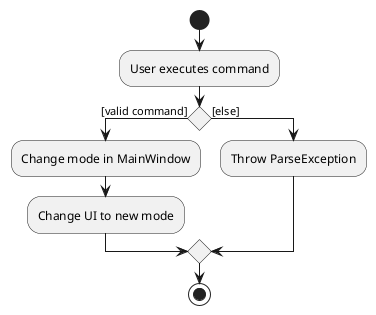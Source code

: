 @startuml
start
:User executes command;

'Since the beta syntax does not support placing the condition outside the
'diamond we place it as the true branch instead.

if () then ([valid command])
    :Change mode in MainWindow;
    :Change UI to new mode;
else ([else])
    :Throw ParseException;
endif
stop
@enduml
